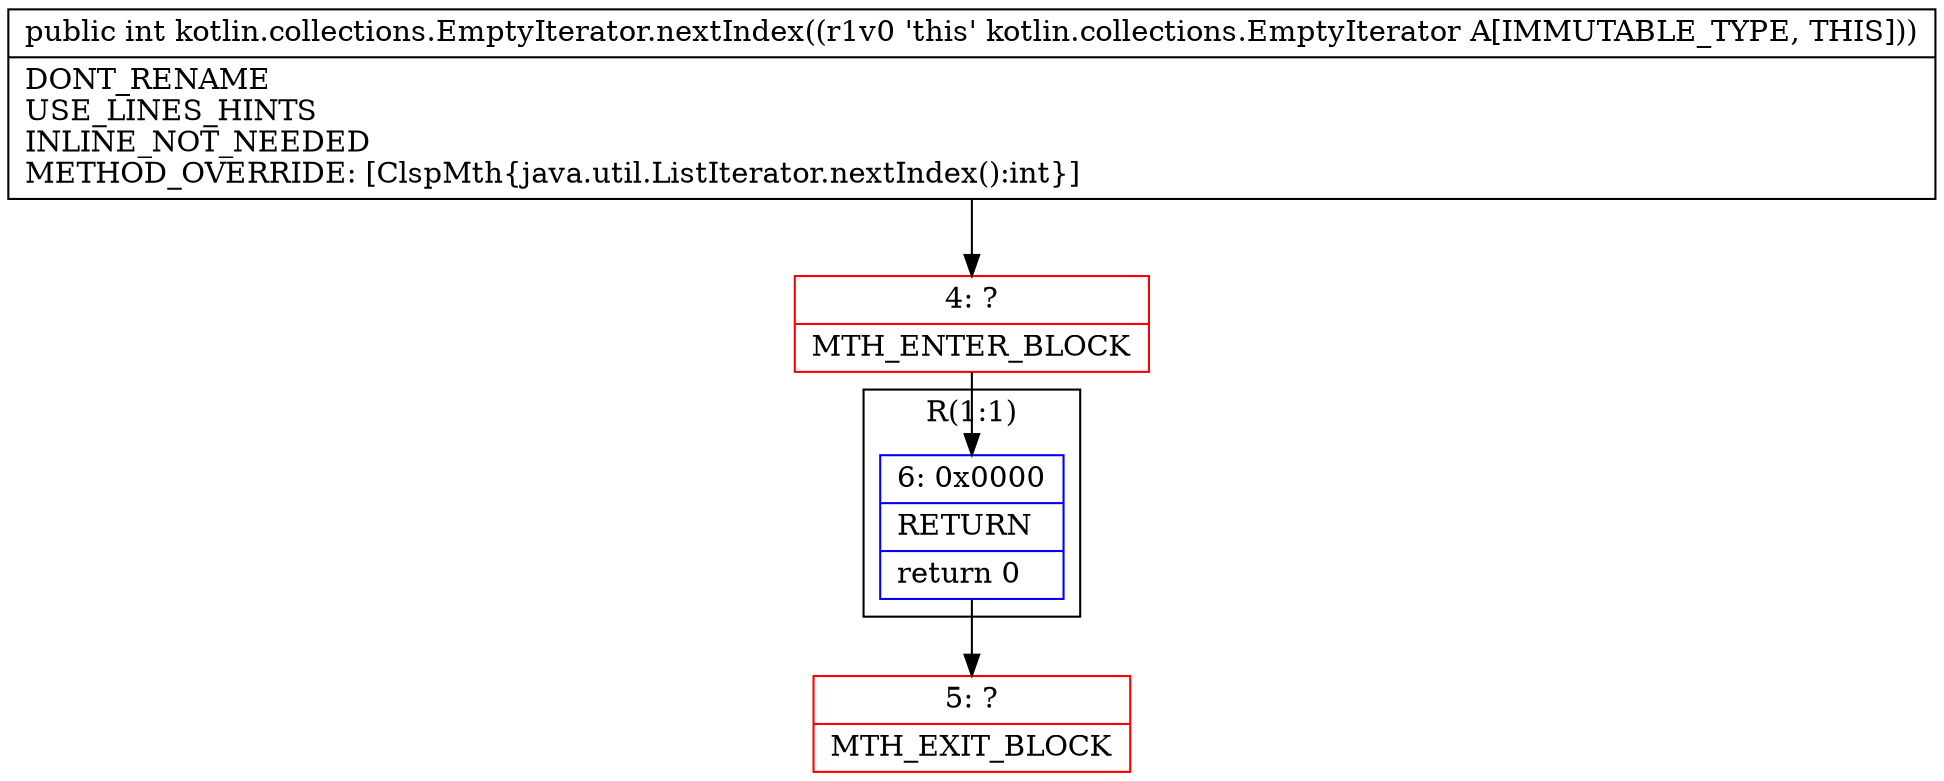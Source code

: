 digraph "CFG forkotlin.collections.EmptyIterator.nextIndex()I" {
subgraph cluster_Region_785727853 {
label = "R(1:1)";
node [shape=record,color=blue];
Node_6 [shape=record,label="{6\:\ 0x0000|RETURN\l|return 0\l}"];
}
Node_4 [shape=record,color=red,label="{4\:\ ?|MTH_ENTER_BLOCK\l}"];
Node_5 [shape=record,color=red,label="{5\:\ ?|MTH_EXIT_BLOCK\l}"];
MethodNode[shape=record,label="{public int kotlin.collections.EmptyIterator.nextIndex((r1v0 'this' kotlin.collections.EmptyIterator A[IMMUTABLE_TYPE, THIS]))  | DONT_RENAME\lUSE_LINES_HINTS\lINLINE_NOT_NEEDED\lMETHOD_OVERRIDE: [ClspMth\{java.util.ListIterator.nextIndex():int\}]\l}"];
MethodNode -> Node_4;Node_6 -> Node_5;
Node_4 -> Node_6;
}

